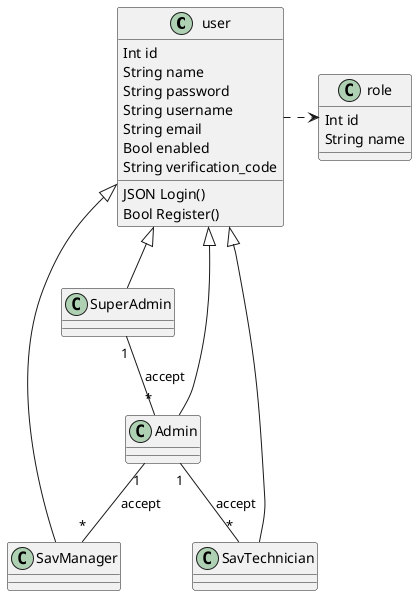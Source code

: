 @startuml accept_user_class_diagram
Class user {
Int id
String name
String password
String username
String email
Bool enabled 
String verification_code
JSON Login()
Bool Register()
}

Class role{
Int id
String name
}

user .right.> role

 
Class SuperAdmin{}
Class Admin{}
Class SavManager{}
Class SavTechnician{}


top to bottom direction
user <|-- SuperAdmin
user <|-- Admin
user <|-- SavManager
user <|-- SavTechnician


SuperAdmin "1"--"*" Admin : accept
Admin "1"--"*" SavManager : accept
Admin "1"--"*" SavTechnician : accept






@enduml